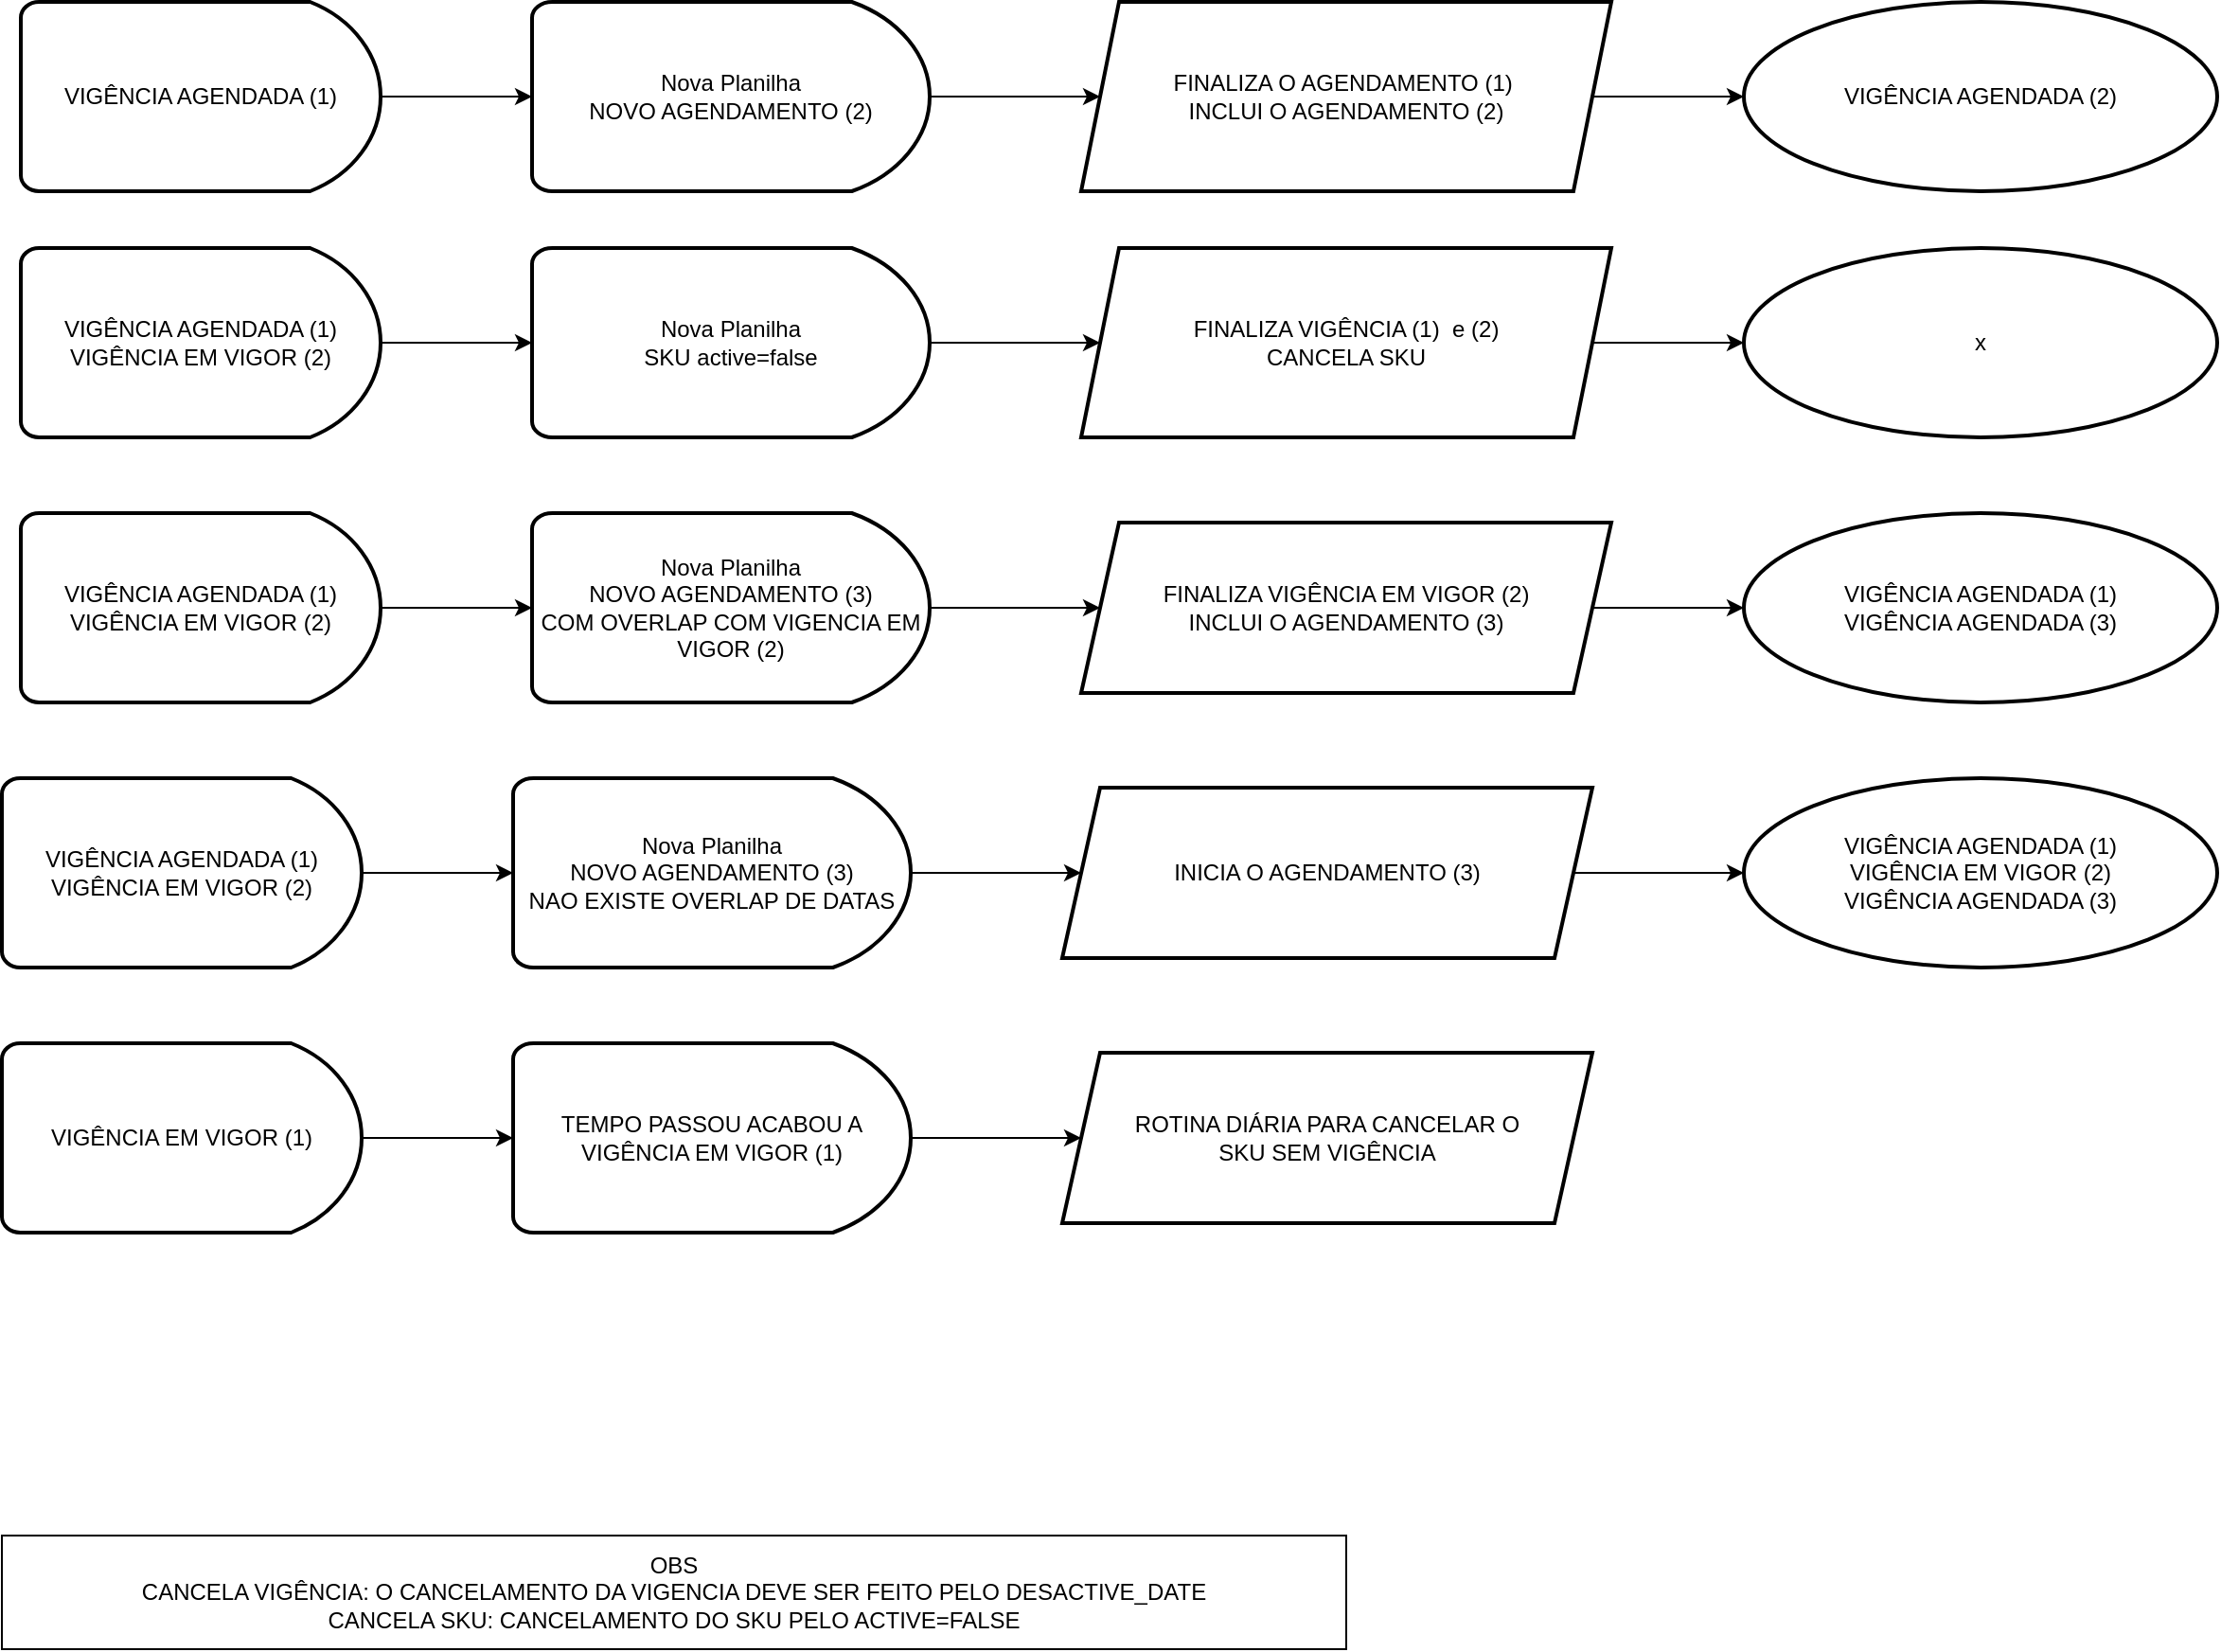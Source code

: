 <mxfile version="24.6.4" type="github">
  <diagram name="Página-1" id="5IM4jTXnU0rdfgFOPCTm">
    <mxGraphModel dx="1674" dy="774" grid="1" gridSize="10" guides="1" tooltips="1" connect="1" arrows="1" fold="1" page="1" pageScale="1" pageWidth="827" pageHeight="1169" math="0" shadow="0">
      <root>
        <mxCell id="0" />
        <mxCell id="1" parent="0" />
        <mxCell id="YRVmmR6wgMEOWOelV76Z-4" value="" style="edgeStyle=orthogonalEdgeStyle;rounded=0;orthogonalLoop=1;jettySize=auto;html=1;" edge="1" parent="1" source="YRVmmR6wgMEOWOelV76Z-1" target="YRVmmR6wgMEOWOelV76Z-3">
          <mxGeometry relative="1" as="geometry" />
        </mxCell>
        <mxCell id="YRVmmR6wgMEOWOelV76Z-1" value="&lt;div&gt;VIGÊNCIA AGENDADA (1)&lt;br&gt;&lt;/div&gt;" style="strokeWidth=2;html=1;shape=mxgraph.flowchart.delay;whiteSpace=wrap;" vertex="1" parent="1">
          <mxGeometry x="120" y="60" width="190" height="100" as="geometry" />
        </mxCell>
        <mxCell id="YRVmmR6wgMEOWOelV76Z-6" value="" style="edgeStyle=orthogonalEdgeStyle;rounded=0;orthogonalLoop=1;jettySize=auto;html=1;" edge="1" parent="1" source="YRVmmR6wgMEOWOelV76Z-3" target="YRVmmR6wgMEOWOelV76Z-5">
          <mxGeometry relative="1" as="geometry" />
        </mxCell>
        <mxCell id="YRVmmR6wgMEOWOelV76Z-3" value="Nova Planilha&lt;br&gt;NOVO AGENDAMENTO (2)" style="strokeWidth=2;html=1;shape=mxgraph.flowchart.delay;whiteSpace=wrap;" vertex="1" parent="1">
          <mxGeometry x="390" y="60" width="210" height="100" as="geometry" />
        </mxCell>
        <mxCell id="YRVmmR6wgMEOWOelV76Z-29" value="" style="edgeStyle=orthogonalEdgeStyle;rounded=0;orthogonalLoop=1;jettySize=auto;html=1;" edge="1" parent="1" source="YRVmmR6wgMEOWOelV76Z-5" target="YRVmmR6wgMEOWOelV76Z-28">
          <mxGeometry relative="1" as="geometry" />
        </mxCell>
        <mxCell id="YRVmmR6wgMEOWOelV76Z-5" value="&lt;div&gt;FINALIZA O AGENDAMENTO (1)&amp;nbsp;&lt;/div&gt;&lt;div&gt;INCLUI O AGENDAMENTO (2) &lt;/div&gt;" style="shape=parallelogram;perimeter=parallelogramPerimeter;whiteSpace=wrap;html=1;fixedSize=1;strokeWidth=2;" vertex="1" parent="1">
          <mxGeometry x="680" y="60" width="280" height="100" as="geometry" />
        </mxCell>
        <mxCell id="YRVmmR6wgMEOWOelV76Z-7" value="" style="edgeStyle=orthogonalEdgeStyle;rounded=0;orthogonalLoop=1;jettySize=auto;html=1;" edge="1" parent="1" source="YRVmmR6wgMEOWOelV76Z-8" target="YRVmmR6wgMEOWOelV76Z-10">
          <mxGeometry relative="1" as="geometry" />
        </mxCell>
        <mxCell id="YRVmmR6wgMEOWOelV76Z-8" value="&lt;div&gt;VIGÊNCIA AGENDADA (1)&lt;br&gt;VIGÊNCIA EM VIGOR (2)&lt;br&gt;&lt;/div&gt;" style="strokeWidth=2;html=1;shape=mxgraph.flowchart.delay;whiteSpace=wrap;" vertex="1" parent="1">
          <mxGeometry x="120" y="190" width="190" height="100" as="geometry" />
        </mxCell>
        <mxCell id="YRVmmR6wgMEOWOelV76Z-9" value="" style="edgeStyle=orthogonalEdgeStyle;rounded=0;orthogonalLoop=1;jettySize=auto;html=1;" edge="1" parent="1" source="YRVmmR6wgMEOWOelV76Z-10" target="YRVmmR6wgMEOWOelV76Z-11">
          <mxGeometry relative="1" as="geometry" />
        </mxCell>
        <mxCell id="YRVmmR6wgMEOWOelV76Z-10" value="Nova Planilha&lt;br&gt;SKU active=false" style="strokeWidth=2;html=1;shape=mxgraph.flowchart.delay;whiteSpace=wrap;" vertex="1" parent="1">
          <mxGeometry x="390" y="190" width="210" height="100" as="geometry" />
        </mxCell>
        <mxCell id="YRVmmR6wgMEOWOelV76Z-31" value="" style="edgeStyle=orthogonalEdgeStyle;rounded=0;orthogonalLoop=1;jettySize=auto;html=1;" edge="1" parent="1" source="YRVmmR6wgMEOWOelV76Z-11" target="YRVmmR6wgMEOWOelV76Z-30">
          <mxGeometry relative="1" as="geometry" />
        </mxCell>
        <mxCell id="YRVmmR6wgMEOWOelV76Z-11" value="FINALIZA VIGÊNCIA (1)&amp;nbsp; e (2) &lt;br&gt;CANCELA SKU" style="shape=parallelogram;perimeter=parallelogramPerimeter;whiteSpace=wrap;html=1;fixedSize=1;strokeWidth=2;" vertex="1" parent="1">
          <mxGeometry x="680" y="190" width="280" height="100" as="geometry" />
        </mxCell>
        <mxCell id="YRVmmR6wgMEOWOelV76Z-12" value="" style="edgeStyle=orthogonalEdgeStyle;rounded=0;orthogonalLoop=1;jettySize=auto;html=1;" edge="1" parent="1" source="YRVmmR6wgMEOWOelV76Z-13" target="YRVmmR6wgMEOWOelV76Z-15">
          <mxGeometry relative="1" as="geometry" />
        </mxCell>
        <mxCell id="YRVmmR6wgMEOWOelV76Z-13" value="&lt;div&gt;VIGÊNCIA AGENDADA (1)&lt;br&gt;VIGÊNCIA EM VIGOR (2)&lt;br&gt;&lt;/div&gt;" style="strokeWidth=2;html=1;shape=mxgraph.flowchart.delay;whiteSpace=wrap;" vertex="1" parent="1">
          <mxGeometry x="120" y="330" width="190" height="100" as="geometry" />
        </mxCell>
        <mxCell id="YRVmmR6wgMEOWOelV76Z-14" value="" style="edgeStyle=orthogonalEdgeStyle;rounded=0;orthogonalLoop=1;jettySize=auto;html=1;" edge="1" parent="1" source="YRVmmR6wgMEOWOelV76Z-15" target="YRVmmR6wgMEOWOelV76Z-16">
          <mxGeometry relative="1" as="geometry" />
        </mxCell>
        <mxCell id="YRVmmR6wgMEOWOelV76Z-15" value="Nova Planilha&lt;br&gt;NOVO AGENDAMENTO (3)&lt;br&gt;COM OVERLAP COM VIGENCIA EM VIGOR (2)" style="strokeWidth=2;html=1;shape=mxgraph.flowchart.delay;whiteSpace=wrap;" vertex="1" parent="1">
          <mxGeometry x="390" y="330" width="210" height="100" as="geometry" />
        </mxCell>
        <mxCell id="YRVmmR6wgMEOWOelV76Z-33" value="" style="edgeStyle=orthogonalEdgeStyle;rounded=0;orthogonalLoop=1;jettySize=auto;html=1;" edge="1" parent="1" source="YRVmmR6wgMEOWOelV76Z-16" target="YRVmmR6wgMEOWOelV76Z-32">
          <mxGeometry relative="1" as="geometry" />
        </mxCell>
        <mxCell id="YRVmmR6wgMEOWOelV76Z-16" value="FINALIZA VIGÊNCIA EM VIGOR (2)&lt;br&gt;&lt;div&gt;INCLUI O AGENDAMENTO (3) &lt;/div&gt;" style="shape=parallelogram;perimeter=parallelogramPerimeter;whiteSpace=wrap;html=1;fixedSize=1;strokeWidth=2;" vertex="1" parent="1">
          <mxGeometry x="680" y="335" width="280" height="90" as="geometry" />
        </mxCell>
        <mxCell id="YRVmmR6wgMEOWOelV76Z-17" value="OBS&lt;br&gt;&lt;div&gt;CANCELA VIGÊNCIA: O CANCELAMENTO DA VIGENCIA DEVE SER FEITO PELO DESACTIVE_DATE&lt;/div&gt;&lt;div&gt;CANCELA SKU: CANCELAMENTO DO SKU PELO ACTIVE=FALSE&lt;br&gt;&lt;/div&gt;" style="rounded=0;whiteSpace=wrap;html=1;" vertex="1" parent="1">
          <mxGeometry x="110" y="870" width="710" height="60" as="geometry" />
        </mxCell>
        <mxCell id="YRVmmR6wgMEOWOelV76Z-18" value="" style="edgeStyle=orthogonalEdgeStyle;rounded=0;orthogonalLoop=1;jettySize=auto;html=1;" edge="1" parent="1" source="YRVmmR6wgMEOWOelV76Z-19" target="YRVmmR6wgMEOWOelV76Z-21">
          <mxGeometry relative="1" as="geometry" />
        </mxCell>
        <mxCell id="YRVmmR6wgMEOWOelV76Z-19" value="&lt;div&gt;VIGÊNCIA AGENDADA (1)&lt;br&gt;VIGÊNCIA EM VIGOR (2)&lt;br&gt;&lt;/div&gt;" style="strokeWidth=2;html=1;shape=mxgraph.flowchart.delay;whiteSpace=wrap;" vertex="1" parent="1">
          <mxGeometry x="110" y="470" width="190" height="100" as="geometry" />
        </mxCell>
        <mxCell id="YRVmmR6wgMEOWOelV76Z-20" value="" style="edgeStyle=orthogonalEdgeStyle;rounded=0;orthogonalLoop=1;jettySize=auto;html=1;" edge="1" parent="1" source="YRVmmR6wgMEOWOelV76Z-21" target="YRVmmR6wgMEOWOelV76Z-22">
          <mxGeometry relative="1" as="geometry" />
        </mxCell>
        <mxCell id="YRVmmR6wgMEOWOelV76Z-21" value="Nova Planilha&lt;br&gt;NOVO AGENDAMENTO (3)&lt;br&gt;NAO EXISTE OVERLAP DE DATAS" style="strokeWidth=2;html=1;shape=mxgraph.flowchart.delay;whiteSpace=wrap;" vertex="1" parent="1">
          <mxGeometry x="380" y="470" width="210" height="100" as="geometry" />
        </mxCell>
        <mxCell id="YRVmmR6wgMEOWOelV76Z-35" value="" style="edgeStyle=orthogonalEdgeStyle;rounded=0;orthogonalLoop=1;jettySize=auto;html=1;" edge="1" parent="1" source="YRVmmR6wgMEOWOelV76Z-22" target="YRVmmR6wgMEOWOelV76Z-34">
          <mxGeometry relative="1" as="geometry" />
        </mxCell>
        <mxCell id="YRVmmR6wgMEOWOelV76Z-22" value="&lt;div&gt;INICIA O AGENDAMENTO (3) &lt;/div&gt;" style="shape=parallelogram;perimeter=parallelogramPerimeter;whiteSpace=wrap;html=1;fixedSize=1;strokeWidth=2;" vertex="1" parent="1">
          <mxGeometry x="670" y="475" width="280" height="90" as="geometry" />
        </mxCell>
        <mxCell id="YRVmmR6wgMEOWOelV76Z-23" value="" style="edgeStyle=orthogonalEdgeStyle;rounded=0;orthogonalLoop=1;jettySize=auto;html=1;" edge="1" parent="1" source="YRVmmR6wgMEOWOelV76Z-24" target="YRVmmR6wgMEOWOelV76Z-26">
          <mxGeometry relative="1" as="geometry" />
        </mxCell>
        <mxCell id="YRVmmR6wgMEOWOelV76Z-24" value="&lt;div&gt;VIGÊNCIA EM VIGOR (1)&lt;br&gt;&lt;/div&gt;" style="strokeWidth=2;html=1;shape=mxgraph.flowchart.delay;whiteSpace=wrap;" vertex="1" parent="1">
          <mxGeometry x="110" y="610" width="190" height="100" as="geometry" />
        </mxCell>
        <mxCell id="YRVmmR6wgMEOWOelV76Z-25" value="" style="edgeStyle=orthogonalEdgeStyle;rounded=0;orthogonalLoop=1;jettySize=auto;html=1;" edge="1" parent="1" source="YRVmmR6wgMEOWOelV76Z-26" target="YRVmmR6wgMEOWOelV76Z-27">
          <mxGeometry relative="1" as="geometry" />
        </mxCell>
        <mxCell id="YRVmmR6wgMEOWOelV76Z-26" value="TEMPO PASSOU ACABOU A VIGÊNCIA EM VIGOR (1)" style="strokeWidth=2;html=1;shape=mxgraph.flowchart.delay;whiteSpace=wrap;" vertex="1" parent="1">
          <mxGeometry x="380" y="610" width="210" height="100" as="geometry" />
        </mxCell>
        <mxCell id="YRVmmR6wgMEOWOelV76Z-27" value="&lt;div&gt;ROTINA DIÁRIA PARA CANCELAR O &lt;br&gt;SKU SEM VIGÊNCIA&lt;br&gt;&lt;/div&gt;" style="shape=parallelogram;perimeter=parallelogramPerimeter;whiteSpace=wrap;html=1;fixedSize=1;strokeWidth=2;" vertex="1" parent="1">
          <mxGeometry x="670" y="615" width="280" height="90" as="geometry" />
        </mxCell>
        <mxCell id="YRVmmR6wgMEOWOelV76Z-28" value="VIGÊNCIA AGENDADA (2)" style="ellipse;whiteSpace=wrap;html=1;strokeWidth=2;" vertex="1" parent="1">
          <mxGeometry x="1030" y="60" width="250" height="100" as="geometry" />
        </mxCell>
        <mxCell id="YRVmmR6wgMEOWOelV76Z-30" value="x" style="ellipse;whiteSpace=wrap;html=1;strokeWidth=2;" vertex="1" parent="1">
          <mxGeometry x="1030" y="190" width="250" height="100" as="geometry" />
        </mxCell>
        <mxCell id="YRVmmR6wgMEOWOelV76Z-32" value="VIGÊNCIA AGENDADA (1)&lt;br&gt;VIGÊNCIA AGENDADA (3)" style="ellipse;whiteSpace=wrap;html=1;strokeWidth=2;" vertex="1" parent="1">
          <mxGeometry x="1030" y="330" width="250" height="100" as="geometry" />
        </mxCell>
        <mxCell id="YRVmmR6wgMEOWOelV76Z-34" value="&lt;div&gt;VIGÊNCIA AGENDADA (1)&lt;br&gt;VIGÊNCIA EM VIGOR (2)&lt;br&gt;VIGÊNCIA AGENDADA (3)&lt;/div&gt;" style="ellipse;whiteSpace=wrap;html=1;strokeWidth=2;" vertex="1" parent="1">
          <mxGeometry x="1030" y="470" width="250" height="100" as="geometry" />
        </mxCell>
      </root>
    </mxGraphModel>
  </diagram>
</mxfile>

